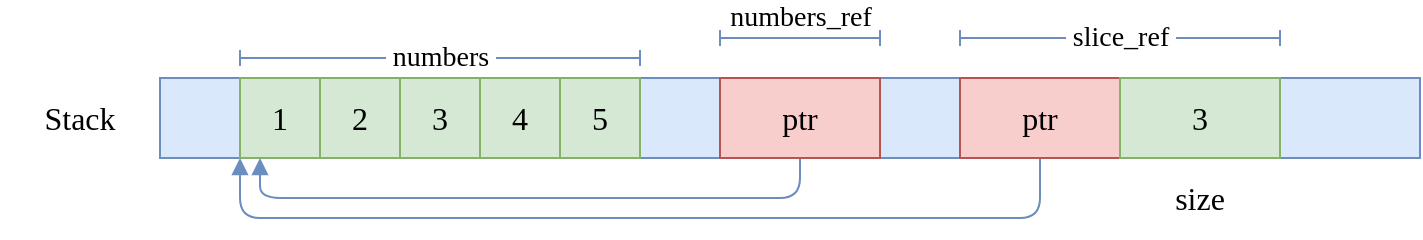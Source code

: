 <mxfile version="24.2.5" type="device">
  <diagram name="Page-1" id="G8ZvJWXJsHYqm7BaVf0D">
    <mxGraphModel dx="1420" dy="821" grid="1" gridSize="10" guides="1" tooltips="1" connect="1" arrows="1" fold="1" page="1" pageScale="1" pageWidth="850" pageHeight="1100" math="0" shadow="0">
      <root>
        <mxCell id="qo41Qgb1Bq0OAtDylW5R-0" />
        <mxCell id="qo41Qgb1Bq0OAtDylW5R-1" parent="qo41Qgb1Bq0OAtDylW5R-0" />
        <mxCell id="z09zJYu9xcVfNhYhjbeE-0" value="" style="rounded=0;whiteSpace=wrap;html=1;shadow=0;strokeColor=#6c8ebf;strokeWidth=1;fontFamily=Ubuntu;fontSize=16;fontStyle=0;fillColor=#dae8fc;" vertex="1" parent="qo41Qgb1Bq0OAtDylW5R-1">
          <mxGeometry x="200" y="240" width="630" height="40" as="geometry" />
        </mxCell>
        <mxCell id="z09zJYu9xcVfNhYhjbeE-1" value="Stack" style="text;html=1;align=center;verticalAlign=middle;whiteSpace=wrap;rounded=0;fontFamily=Ubuntu;fontSize=16;fontStyle=0;" vertex="1" parent="qo41Qgb1Bq0OAtDylW5R-1">
          <mxGeometry x="120" y="240" width="80" height="40" as="geometry" />
        </mxCell>
        <mxCell id="z09zJYu9xcVfNhYhjbeE-2" value="1" style="rounded=0;whiteSpace=wrap;html=1;shadow=0;strokeColor=#82b366;strokeWidth=1;fontFamily=Ubuntu;fontSize=16;fontStyle=0;fillColor=#d5e8d4;" vertex="1" parent="qo41Qgb1Bq0OAtDylW5R-1">
          <mxGeometry x="240" y="240" width="40" height="40" as="geometry" />
        </mxCell>
        <mxCell id="z09zJYu9xcVfNhYhjbeE-3" value="2" style="rounded=0;whiteSpace=wrap;html=1;shadow=0;strokeColor=#82b366;strokeWidth=1;fontFamily=Ubuntu;fontSize=16;fontStyle=0;fillColor=#d5e8d4;" vertex="1" parent="qo41Qgb1Bq0OAtDylW5R-1">
          <mxGeometry x="280" y="240" width="40" height="40" as="geometry" />
        </mxCell>
        <mxCell id="z09zJYu9xcVfNhYhjbeE-4" value="3" style="rounded=0;whiteSpace=wrap;html=1;shadow=0;strokeColor=#82b366;strokeWidth=1;fontFamily=Ubuntu;fontSize=16;fontStyle=0;fillColor=#d5e8d4;" vertex="1" parent="qo41Qgb1Bq0OAtDylW5R-1">
          <mxGeometry x="320" y="240" width="40" height="40" as="geometry" />
        </mxCell>
        <mxCell id="z09zJYu9xcVfNhYhjbeE-5" value="4" style="rounded=0;whiteSpace=wrap;html=1;shadow=0;strokeColor=#82b366;strokeWidth=1;fontFamily=Ubuntu;fontSize=16;fontStyle=0;fillColor=#d5e8d4;" vertex="1" parent="qo41Qgb1Bq0OAtDylW5R-1">
          <mxGeometry x="360" y="240" width="40" height="40" as="geometry" />
        </mxCell>
        <mxCell id="z09zJYu9xcVfNhYhjbeE-6" value="5" style="rounded=0;whiteSpace=wrap;html=1;shadow=0;strokeColor=#82b366;strokeWidth=1;fontFamily=Ubuntu;fontSize=16;fontStyle=0;fillColor=#d5e8d4;" vertex="1" parent="qo41Qgb1Bq0OAtDylW5R-1">
          <mxGeometry x="400" y="240" width="40" height="40" as="geometry" />
        </mxCell>
        <mxCell id="z09zJYu9xcVfNhYhjbeE-8" style="edgeStyle=orthogonalEdgeStyle;rounded=1;orthogonalLoop=1;jettySize=auto;html=1;entryX=0.25;entryY=1;entryDx=0;entryDy=0;shadow=0;strokeColor=#6c8ebf;strokeWidth=1;fontFamily=Ubuntu;fontSize=14;fontStyle=0;endArrow=block;endFill=1;fillColor=#dae8fc;" edge="1" parent="qo41Qgb1Bq0OAtDylW5R-1" source="z09zJYu9xcVfNhYhjbeE-7" target="z09zJYu9xcVfNhYhjbeE-2">
          <mxGeometry relative="1" as="geometry">
            <Array as="points">
              <mxPoint x="520" y="300" />
              <mxPoint x="250" y="300" />
            </Array>
          </mxGeometry>
        </mxCell>
        <mxCell id="z09zJYu9xcVfNhYhjbeE-7" value="ptr" style="rounded=0;whiteSpace=wrap;html=1;shadow=0;strokeColor=#b85450;strokeWidth=1;fontFamily=Ubuntu;fontSize=16;fontStyle=0;fillColor=#f8cecc;" vertex="1" parent="qo41Qgb1Bq0OAtDylW5R-1">
          <mxGeometry x="480" y="240" width="80" height="40" as="geometry" />
        </mxCell>
        <mxCell id="z09zJYu9xcVfNhYhjbeE-11" style="edgeStyle=orthogonalEdgeStyle;rounded=1;orthogonalLoop=1;jettySize=auto;html=1;entryX=0;entryY=1;entryDx=0;entryDy=0;shadow=0;strokeColor=#6c8ebf;strokeWidth=1;fontFamily=Ubuntu;fontSize=14;fontStyle=0;endArrow=block;endFill=1;fillColor=#dae8fc;" edge="1" parent="qo41Qgb1Bq0OAtDylW5R-1" source="z09zJYu9xcVfNhYhjbeE-9" target="z09zJYu9xcVfNhYhjbeE-2">
          <mxGeometry relative="1" as="geometry">
            <Array as="points">
              <mxPoint x="640" y="310" />
              <mxPoint x="240" y="310" />
            </Array>
          </mxGeometry>
        </mxCell>
        <mxCell id="z09zJYu9xcVfNhYhjbeE-9" value="ptr" style="rounded=0;whiteSpace=wrap;html=1;shadow=0;strokeColor=#b85450;strokeWidth=1;fontFamily=Ubuntu;fontSize=16;fontStyle=0;fillColor=#f8cecc;" vertex="1" parent="qo41Qgb1Bq0OAtDylW5R-1">
          <mxGeometry x="600" y="240" width="80" height="40" as="geometry" />
        </mxCell>
        <mxCell id="z09zJYu9xcVfNhYhjbeE-10" value="3" style="rounded=0;whiteSpace=wrap;html=1;shadow=0;strokeColor=#82b366;strokeWidth=1;fontFamily=Ubuntu;fontSize=16;fontStyle=0;fillColor=#d5e8d4;" vertex="1" parent="qo41Qgb1Bq0OAtDylW5R-1">
          <mxGeometry x="680" y="240" width="80" height="40" as="geometry" />
        </mxCell>
        <mxCell id="z09zJYu9xcVfNhYhjbeE-12" value="size" style="text;html=1;align=center;verticalAlign=middle;whiteSpace=wrap;rounded=0;fontFamily=Ubuntu;fontSize=16;fontStyle=0;" vertex="1" parent="qo41Qgb1Bq0OAtDylW5R-1">
          <mxGeometry x="680" y="280" width="80" height="40" as="geometry" />
        </mxCell>
        <mxCell id="z09zJYu9xcVfNhYhjbeE-14" value="&amp;nbsp;slice_ref&amp;nbsp;" style="endArrow=baseDash;startArrow=baseDash;html=1;rounded=1;shadow=0;strokeColor=#6c8ebf;strokeWidth=1;fontFamily=Ubuntu;fontSize=14;fontStyle=0;fillColor=#dae8fc;startFill=0;endFill=0;" edge="1" parent="qo41Qgb1Bq0OAtDylW5R-1">
          <mxGeometry width="50" height="50" relative="1" as="geometry">
            <mxPoint x="600" y="220" as="sourcePoint" />
            <mxPoint x="760" y="220" as="targetPoint" />
          </mxGeometry>
        </mxCell>
        <mxCell id="z09zJYu9xcVfNhYhjbeE-15" value="&amp;nbsp;numbers_ref&amp;nbsp;" style="endArrow=baseDash;startArrow=baseDash;html=1;rounded=1;shadow=0;strokeColor=#6c8ebf;strokeWidth=1;fontFamily=Ubuntu;fontSize=14;fontStyle=0;fillColor=#dae8fc;startFill=0;endFill=0;" edge="1" parent="qo41Qgb1Bq0OAtDylW5R-1">
          <mxGeometry y="10" width="50" height="50" relative="1" as="geometry">
            <mxPoint x="480" y="220" as="sourcePoint" />
            <mxPoint x="560" y="220" as="targetPoint" />
            <mxPoint as="offset" />
          </mxGeometry>
        </mxCell>
        <mxCell id="z09zJYu9xcVfNhYhjbeE-16" value="&amp;nbsp;numbers&amp;nbsp;" style="endArrow=baseDash;startArrow=baseDash;html=1;rounded=1;shadow=0;strokeColor=#6c8ebf;strokeWidth=1;fontFamily=Ubuntu;fontSize=14;fontStyle=0;fillColor=#dae8fc;startFill=0;endFill=0;" edge="1" parent="qo41Qgb1Bq0OAtDylW5R-1">
          <mxGeometry width="50" height="50" relative="1" as="geometry">
            <mxPoint x="240" y="230" as="sourcePoint" />
            <mxPoint x="440" y="230" as="targetPoint" />
          </mxGeometry>
        </mxCell>
      </root>
    </mxGraphModel>
  </diagram>
</mxfile>
